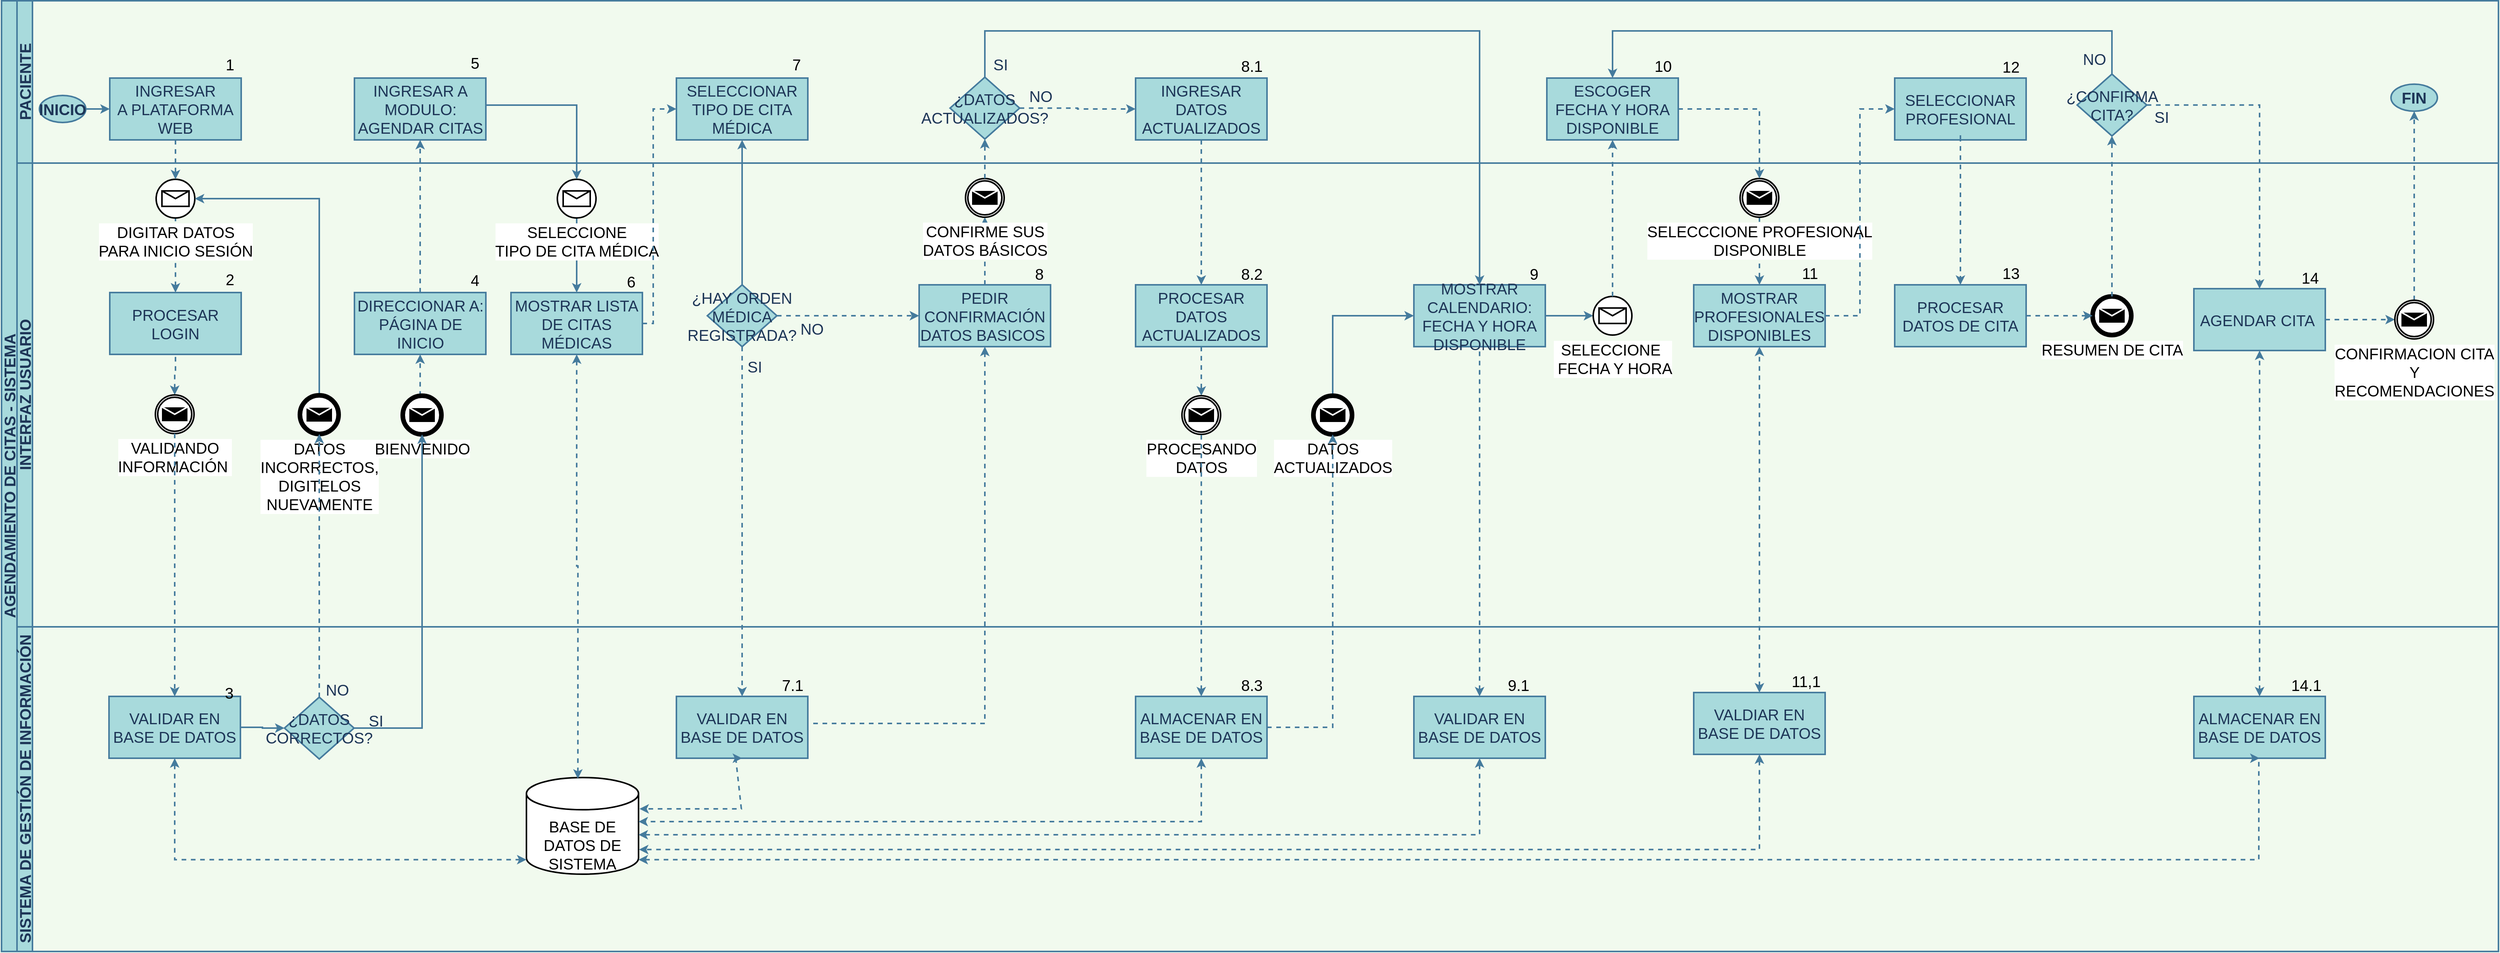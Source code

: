 <mxfile version="15.9.1" type="device"><diagram id="JYSoxw2AWvvSmy6L8tQY" name="Página-1"><mxGraphModel dx="6004" dy="1314" grid="1" gridSize="10" guides="1" tooltips="1" connect="1" arrows="1" fold="1" page="1" pageScale="1" pageWidth="2336" pageHeight="1654" background="#F1FAEE" math="0" shadow="0"><root><mxCell id="0"/><mxCell id="1" parent="0"/><mxCell id="0h0ZGXSgKMVgla4ImIc9-1" value="AGENDAMIENTO DE CITAS - SISTEMA" style="swimlane;html=1;childLayout=stackLayout;resizeParent=1;resizeParentMax=0;horizontal=0;startSize=20;horizontalStack=0;fillColor=#A8DADC;strokeColor=#457B9D;fontColor=#1D3557;rounded=0;fontSize=20;fontStyle=1;movable=1;resizable=1;rotatable=1;deletable=1;editable=1;connectable=1;strokeWidth=2;" parent="1" vertex="1"><mxGeometry x="-4629" y="291" width="3230" height="1230" as="geometry"/></mxCell><mxCell id="0h0ZGXSgKMVgla4ImIc9-2" value="PACIENTE" style="swimlane;html=1;startSize=20;horizontal=0;fillColor=#A8DADC;strokeColor=#457B9D;fontColor=#1D3557;rounded=0;strokeWidth=2;fontSize=20;movable=1;resizable=1;rotatable=1;deletable=1;editable=1;connectable=1;" parent="0h0ZGXSgKMVgla4ImIc9-1" vertex="1"><mxGeometry x="20" width="3210" height="210" as="geometry"/></mxCell><mxCell id="XPNSx085E7sMMqVW-1G0-48" style="edgeStyle=orthogonalEdgeStyle;rounded=0;orthogonalLoop=1;jettySize=auto;html=1;exitX=1;exitY=0.5;exitDx=0;exitDy=0;entryX=0;entryY=0.5;entryDx=0;entryDy=0;fontSize=20;startArrow=none;startFill=0;endArrow=classic;endFill=1;strokeColor=#457B9D;strokeWidth=2;" parent="0h0ZGXSgKMVgla4ImIc9-2" source="0h0ZGXSgKMVgla4ImIc9-41" target="0h0ZGXSgKMVgla4ImIc9-45" edge="1"><mxGeometry relative="1" as="geometry"/></mxCell><mxCell id="0h0ZGXSgKMVgla4ImIc9-41" value="INICIO" style="ellipse;whiteSpace=wrap;html=1;fontSize=20;fontColor=#1D3557;strokeColor=#457B9D;fillColor=#A8DADC;align=center;verticalAlign=middle;fontStyle=1;movable=1;resizable=1;rotatable=1;deletable=1;editable=1;connectable=1;strokeWidth=2;" parent="0h0ZGXSgKMVgla4ImIc9-2" vertex="1"><mxGeometry x="29" y="122.5" width="60" height="35" as="geometry"/></mxCell><mxCell id="0h0ZGXSgKMVgla4ImIc9-45" value="&lt;span style=&quot;font-size: 20px;&quot;&gt;INGRESAR&lt;/span&gt;&lt;br style=&quot;font-size: 20px;&quot;&gt;&lt;span style=&quot;font-size: 20px;&quot;&gt;A PLATAFORMA WEB&lt;/span&gt;" style="rounded=0;whiteSpace=wrap;html=1;fontSize=20;fontColor=#1D3557;strokeColor=#457B9D;fillColor=#A8DADC;align=center;verticalAlign=middle;movable=1;resizable=1;rotatable=1;deletable=1;editable=1;connectable=1;strokeWidth=2;" parent="0h0ZGXSgKMVgla4ImIc9-2" vertex="1"><mxGeometry x="120" y="100" width="170" height="80" as="geometry"/></mxCell><mxCell id="R032ZSbjYgJbyDSFBoP5-8" value="SI" style="text;html=1;align=center;verticalAlign=middle;resizable=1;points=[];autosize=1;strokeColor=none;fillColor=none;fontSize=20;fontColor=#1D3557;movable=1;rotatable=1;deletable=1;editable=1;connectable=1;strokeWidth=2;" parent="0h0ZGXSgKMVgla4ImIc9-2" vertex="1"><mxGeometry x="1257" y="66.87" width="30" height="30" as="geometry"/></mxCell><mxCell id="R032ZSbjYgJbyDSFBoP5-9" value="NO" style="text;html=1;align=center;verticalAlign=middle;resizable=1;points=[];autosize=1;strokeColor=none;fillColor=none;fontSize=20;fontColor=#1D3557;movable=1;rotatable=1;deletable=1;editable=1;connectable=1;strokeWidth=2;" parent="0h0ZGXSgKMVgla4ImIc9-2" vertex="1"><mxGeometry x="1299" y="107.87" width="50" height="30" as="geometry"/></mxCell><mxCell id="R032ZSbjYgJbyDSFBoP5-10" value="INGRESAR DATOS ACTUALIZADOS" style="rounded=0;whiteSpace=wrap;html=1;fontSize=20;fontColor=#1D3557;strokeColor=#457B9D;fillColor=#A8DADC;align=center;verticalAlign=middle;movable=1;resizable=1;rotatable=1;deletable=1;editable=1;connectable=1;strokeWidth=2;" parent="0h0ZGXSgKMVgla4ImIc9-2" vertex="1"><mxGeometry x="1447" y="100" width="170" height="80" as="geometry"/></mxCell><mxCell id="R032ZSbjYgJbyDSFBoP5-31" value="ESCOGER FECHA Y HORA&lt;br style=&quot;font-size: 20px;&quot;&gt;DISPONIBLE" style="rounded=0;whiteSpace=wrap;html=1;fontSize=20;fontColor=#1D3557;strokeColor=#457B9D;fillColor=#A8DADC;align=center;verticalAlign=middle;movable=1;resizable=1;rotatable=1;deletable=1;editable=1;connectable=1;strokeWidth=2;" parent="0h0ZGXSgKMVgla4ImIc9-2" vertex="1"><mxGeometry x="1979.0" y="100" width="170" height="80" as="geometry"/></mxCell><mxCell id="8e7sDM8XRCtcgFvGNmGy-1" value="1" style="text;html=1;align=center;verticalAlign=middle;resizable=0;points=[];autosize=1;strokeColor=none;fillColor=none;fontSize=20;strokeWidth=2;" parent="0h0ZGXSgKMVgla4ImIc9-2" vertex="1"><mxGeometry x="260" y="66.87" width="30" height="30" as="geometry"/></mxCell><mxCell id="8e7sDM8XRCtcgFvGNmGy-6" value="5" style="text;html=1;align=center;verticalAlign=middle;resizable=0;points=[];autosize=1;strokeColor=none;fillColor=none;fontSize=20;strokeWidth=2;" parent="0h0ZGXSgKMVgla4ImIc9-2" vertex="1"><mxGeometry x="576.5" y="64.87" width="30" height="30" as="geometry"/></mxCell><mxCell id="8e7sDM8XRCtcgFvGNmGy-9" value="SELECCIONAR TIPO DE CITA MÉDICA" style="rounded=0;whiteSpace=wrap;html=1;fontSize=20;fontColor=#1D3557;strokeColor=#457B9D;fillColor=#A8DADC;align=center;verticalAlign=middle;movable=1;resizable=1;rotatable=1;deletable=1;editable=1;connectable=1;strokeWidth=2;" parent="0h0ZGXSgKMVgla4ImIc9-2" vertex="1"><mxGeometry x="853" y="100" width="170" height="80" as="geometry"/></mxCell><mxCell id="8e7sDM8XRCtcgFvGNmGy-39" value="SELECCIONAR&lt;br style=&quot;font-size: 20px;&quot;&gt;PROFESIONAL" style="rounded=0;whiteSpace=wrap;html=1;fontSize=20;fontColor=#1D3557;strokeColor=#457B9D;fillColor=#A8DADC;align=center;verticalAlign=middle;movable=1;resizable=1;rotatable=1;deletable=1;editable=1;connectable=1;strokeWidth=2;" parent="0h0ZGXSgKMVgla4ImIc9-2" vertex="1"><mxGeometry x="2429" y="100" width="170" height="80" as="geometry"/></mxCell><mxCell id="R032ZSbjYgJbyDSFBoP5-58" value="NO" style="text;html=1;align=center;verticalAlign=middle;resizable=1;points=[];autosize=1;strokeColor=none;fillColor=none;fontSize=20;fontColor=#1D3557;movable=1;rotatable=1;deletable=1;editable=1;connectable=1;strokeWidth=2;" parent="0h0ZGXSgKMVgla4ImIc9-2" vertex="1"><mxGeometry x="2662" y="60" width="50" height="30" as="geometry"/></mxCell><mxCell id="R032ZSbjYgJbyDSFBoP5-60" value="SI" style="text;html=1;align=center;verticalAlign=middle;resizable=1;points=[];autosize=1;strokeColor=none;fillColor=none;fontSize=20;fontColor=#1D3557;movable=1;rotatable=1;deletable=1;editable=1;connectable=1;strokeWidth=2;" parent="0h0ZGXSgKMVgla4ImIc9-2" vertex="1"><mxGeometry x="2759" y="135" width="30" height="30" as="geometry"/></mxCell><mxCell id="8e7sDM8XRCtcgFvGNmGy-51" value="7" style="text;html=1;align=center;verticalAlign=middle;resizable=0;points=[];autosize=1;strokeColor=none;fillColor=none;fontSize=20;strokeWidth=2;" parent="0h0ZGXSgKMVgla4ImIc9-2" vertex="1"><mxGeometry x="993" y="66.87" width="30" height="30" as="geometry"/></mxCell><mxCell id="8e7sDM8XRCtcgFvGNmGy-57" value="8.1" style="text;html=1;align=center;verticalAlign=middle;resizable=0;points=[];autosize=1;strokeColor=none;fillColor=none;fontSize=20;strokeWidth=2;" parent="0h0ZGXSgKMVgla4ImIc9-2" vertex="1"><mxGeometry x="1577" y="68.87" width="40" height="30" as="geometry"/></mxCell><mxCell id="8e7sDM8XRCtcgFvGNmGy-71" value="&lt;font style=&quot;vertical-align: inherit; font-size: 20px;&quot;&gt;&lt;font style=&quot;vertical-align: inherit; font-size: 20px;&quot;&gt;10&lt;/font&gt;&lt;/font&gt;" style="text;html=1;align=center;verticalAlign=middle;resizable=0;points=[];autosize=1;strokeColor=none;fillColor=none;fontSize=20;strokeWidth=2;" parent="0h0ZGXSgKMVgla4ImIc9-2" vertex="1"><mxGeometry x="2109" y="68.87" width="40" height="30" as="geometry"/></mxCell><mxCell id="8e7sDM8XRCtcgFvGNmGy-74" value="&lt;font style=&quot;vertical-align: inherit; font-size: 20px;&quot;&gt;&lt;font style=&quot;vertical-align: inherit; font-size: 20px;&quot;&gt;&lt;font style=&quot;vertical-align: inherit; font-size: 20px;&quot;&gt;&lt;font style=&quot;vertical-align: inherit; font-size: 20px;&quot;&gt;12&lt;/font&gt;&lt;/font&gt;&lt;/font&gt;&lt;/font&gt;" style="text;html=1;align=center;verticalAlign=middle;resizable=0;points=[];autosize=1;strokeColor=none;fillColor=none;fontSize=20;strokeWidth=2;" parent="0h0ZGXSgKMVgla4ImIc9-2" vertex="1"><mxGeometry x="2559" y="70" width="40" height="30" as="geometry"/></mxCell><mxCell id="RUjI1SkO69DBRkPjzX9Z-88" value="INGRESAR A MODULO:&lt;br style=&quot;font-size: 20px;&quot;&gt;AGENDAR CITAS" style="rounded=0;whiteSpace=wrap;html=1;fontSize=20;fontColor=#1D3557;strokeColor=#457B9D;fillColor=#A8DADC;align=center;verticalAlign=middle;movable=1;resizable=1;rotatable=1;deletable=1;editable=1;connectable=1;strokeWidth=2;" parent="0h0ZGXSgKMVgla4ImIc9-2" vertex="1"><mxGeometry x="436.5" y="100" width="170" height="80" as="geometry"/></mxCell><mxCell id="R032ZSbjYgJbyDSFBoP5-4" value="¿DATOS &lt;br style=&quot;font-size: 20px;&quot;&gt;ACTUALIZADOS?" style="rhombus;whiteSpace=wrap;html=1;fontSize=20;fontColor=#1D3557;strokeColor=#457B9D;fillColor=#A8DADC;align=center;verticalAlign=middle;movable=1;resizable=1;rotatable=1;deletable=1;editable=1;connectable=1;strokeWidth=2;" parent="0h0ZGXSgKMVgla4ImIc9-2" vertex="1"><mxGeometry x="1207" y="98.87" width="90" height="80" as="geometry"/></mxCell><mxCell id="R032ZSbjYgJbyDSFBoP5-13" style="edgeStyle=orthogonalEdgeStyle;rounded=0;orthogonalLoop=1;jettySize=auto;html=1;dashed=1;startArrow=none;startFill=0;strokeColor=#457B9D;strokeWidth=2;entryX=0;entryY=0.5;entryDx=0;entryDy=0;fontSize=20;" parent="0h0ZGXSgKMVgla4ImIc9-2" source="R032ZSbjYgJbyDSFBoP5-4" target="R032ZSbjYgJbyDSFBoP5-10" edge="1"><mxGeometry relative="1" as="geometry"><mxPoint x="1368" y="149" as="targetPoint"/></mxGeometry></mxCell><mxCell id="R032ZSbjYgJbyDSFBoP5-61" value="FIN" style="ellipse;whiteSpace=wrap;html=1;fontSize=20;fontColor=#1D3557;strokeColor=#457B9D;fillColor=#A8DADC;align=center;verticalAlign=middle;fontStyle=1;movable=1;resizable=1;rotatable=1;deletable=1;editable=1;connectable=1;strokeWidth=2;" parent="0h0ZGXSgKMVgla4ImIc9-2" vertex="1"><mxGeometry x="3071" y="107.87" width="60" height="35" as="geometry"/></mxCell><mxCell id="8e7sDM8XRCtcgFvGNmGy-41" style="edgeStyle=orthogonalEdgeStyle;rounded=0;orthogonalLoop=1;jettySize=auto;html=1;entryX=0.5;entryY=0;entryDx=0;entryDy=0;dashed=1;startArrow=none;startFill=0;strokeColor=#457B9D;strokeWidth=2;exitX=0.5;exitY=1;exitDx=0;exitDy=0;fontSize=20;" parent="0h0ZGXSgKMVgla4ImIc9-1" source="8e7sDM8XRCtcgFvGNmGy-39" target="8e7sDM8XRCtcgFvGNmGy-40" edge="1"><mxGeometry relative="1" as="geometry"><mxPoint x="2570.034" y="171.5" as="sourcePoint"/><mxPoint x="2569.0" y="322" as="targetPoint"/><Array as="points"><mxPoint x="2534" y="172"/><mxPoint x="2534" y="172"/></Array></mxGeometry></mxCell><mxCell id="0h0ZGXSgKMVgla4ImIc9-3" value="INTERFAZ USUARIO" style="swimlane;html=1;startSize=20;horizontal=0;fillColor=#A8DADC;strokeColor=#457B9D;fontColor=#1D3557;rounded=0;fontSize=20;movable=1;resizable=1;rotatable=1;deletable=1;editable=1;connectable=1;strokeWidth=2;fontStyle=1" parent="0h0ZGXSgKMVgla4ImIc9-1" vertex="1"><mxGeometry x="20" y="210" width="3210" height="600" as="geometry"/></mxCell><mxCell id="RUjI1SkO69DBRkPjzX9Z-68" style="edgeStyle=orthogonalEdgeStyle;rounded=0;orthogonalLoop=1;jettySize=auto;html=1;dashed=1;startArrow=classic;startFill=1;endArrow=none;endFill=0;strokeColor=#457B9D;strokeWidth=2;exitX=0.5;exitY=0;exitDx=0;exitDy=0;entryX=0.5;entryY=1;entryDx=0;entryDy=0;entryPerimeter=0;fontSize=20;" parent="0h0ZGXSgKMVgla4ImIc9-3" source="RUjI1SkO69DBRkPjzX9Z-50" target="RUjI1SkO69DBRkPjzX9Z-32" edge="1"><mxGeometry relative="1" as="geometry"><mxPoint x="190" y="137.5" as="sourcePoint"/><mxPoint x="190" y="97.5" as="targetPoint"/></mxGeometry></mxCell><mxCell id="RUjI1SkO69DBRkPjzX9Z-50" value="PROCESAR LOGIN" style="rounded=0;whiteSpace=wrap;html=1;fontSize=20;fontColor=#1D3557;strokeColor=#457B9D;fillColor=#A8DADC;align=center;verticalAlign=middle;movable=1;resizable=1;rotatable=1;deletable=1;editable=1;connectable=1;strokeWidth=2;" parent="0h0ZGXSgKMVgla4ImIc9-3" vertex="1"><mxGeometry x="120" y="167.5" width="170" height="80" as="geometry"/></mxCell><mxCell id="RUjI1SkO69DBRkPjzX9Z-69" style="edgeStyle=orthogonalEdgeStyle;rounded=0;orthogonalLoop=1;jettySize=auto;html=1;entryX=0.5;entryY=1;entryDx=0;entryDy=0;dashed=1;startArrow=classic;startFill=1;endArrow=none;endFill=0;strokeColor=#457B9D;strokeWidth=2;fontSize=20;" parent="0h0ZGXSgKMVgla4ImIc9-3" source="RUjI1SkO69DBRkPjzX9Z-45" target="RUjI1SkO69DBRkPjzX9Z-50" edge="1"><mxGeometry relative="1" as="geometry"/></mxCell><mxCell id="RUjI1SkO69DBRkPjzX9Z-45" value="VALIDANDO &lt;br style=&quot;font-size: 20px;&quot;&gt;INFORMACIÓN&amp;nbsp;" style="points=[[0.145,0.145,0],[0.5,0,0],[0.855,0.145,0],[1,0.5,0],[0.855,0.855,0],[0.5,1,0],[0.145,0.855,0],[0,0.5,0]];shape=mxgraph.bpmn.event;html=1;verticalLabelPosition=bottom;labelBackgroundColor=#ffffff;verticalAlign=top;align=center;perimeter=ellipsePerimeter;outlineConnect=0;aspect=fixed;outline=throwing;symbol=message;fontSize=20;strokeWidth=2;" parent="0h0ZGXSgKMVgla4ImIc9-3" vertex="1"><mxGeometry x="179" y="300" width="50" height="50" as="geometry"/></mxCell><mxCell id="RUjI1SkO69DBRkPjzX9Z-32" value="DIGITAR DATOS &lt;br style=&quot;font-size: 20px;&quot;&gt;PARA INICIO SESIÓN" style="points=[[0.145,0.145,0],[0.5,0,0],[0.855,0.145,0],[1,0.5,0],[0.855,0.855,0],[0.5,1,0],[0.145,0.855,0],[0,0.5,0]];shape=mxgraph.bpmn.event;html=1;verticalLabelPosition=bottom;labelBackgroundColor=#ffffff;verticalAlign=top;align=center;perimeter=ellipsePerimeter;outlineConnect=0;aspect=fixed;outline=standard;symbol=message;fontSize=20;strokeWidth=2;" parent="0h0ZGXSgKMVgla4ImIc9-3" vertex="1"><mxGeometry x="180" y="21" width="50" height="50" as="geometry"/></mxCell><mxCell id="lucku9_OD4HcZEZnud8_-1" style="edgeStyle=orthogonalEdgeStyle;rounded=0;orthogonalLoop=1;jettySize=auto;html=1;exitX=0.5;exitY=0;exitDx=0;exitDy=0;exitPerimeter=0;entryX=1;entryY=0.5;entryDx=0;entryDy=0;entryPerimeter=0;strokeColor=#457B9D;fontSize=20;strokeWidth=2;" parent="0h0ZGXSgKMVgla4ImIc9-3" source="RUjI1SkO69DBRkPjzX9Z-57" target="RUjI1SkO69DBRkPjzX9Z-32" edge="1"><mxGeometry relative="1" as="geometry"/></mxCell><mxCell id="RUjI1SkO69DBRkPjzX9Z-57" value="&lt;font style=&quot;vertical-align: inherit; font-size: 20px;&quot;&gt;&lt;font style=&quot;vertical-align: inherit; font-size: 20px;&quot;&gt;DATOS &lt;br style=&quot;font-size: 20px;&quot;&gt;INCORRECTOS,&lt;br style=&quot;font-size: 20px;&quot;&gt;&lt;/font&gt;&lt;/font&gt;&lt;font style=&quot;vertical-align: inherit; font-size: 20px;&quot;&gt;&lt;font style=&quot;vertical-align: inherit; font-size: 20px;&quot;&gt;DIGITELOS &lt;br style=&quot;font-size: 20px;&quot;&gt;NUEVAMENTE&lt;/font&gt;&lt;/font&gt;" style="points=[[0.145,0.145,0],[0.5,0,0],[0.855,0.145,0],[1,0.5,0],[0.855,0.855,0],[0.5,1,0],[0.145,0.855,0],[0,0.5,0]];shape=mxgraph.bpmn.event;html=1;verticalLabelPosition=bottom;labelBackgroundColor=#ffffff;verticalAlign=top;align=center;perimeter=ellipsePerimeter;outlineConnect=0;aspect=fixed;outline=end;symbol=message;fontSize=20;strokeWidth=2;" parent="0h0ZGXSgKMVgla4ImIc9-3" vertex="1"><mxGeometry x="366" y="300.5" width="50" height="50" as="geometry"/></mxCell><mxCell id="RUjI1SkO69DBRkPjzX9Z-87" style="edgeStyle=elbowEdgeStyle;rounded=0;jumpStyle=arc;jumpSize=15;orthogonalLoop=1;jettySize=auto;html=1;entryX=0.5;entryY=1;entryDx=0;entryDy=0;dashed=1;startArrow=none;startFill=0;endArrow=classic;endFill=1;strokeColor=#457B9D;strokeWidth=2;fontSize=20;" parent="0h0ZGXSgKMVgla4ImIc9-3" source="RUjI1SkO69DBRkPjzX9Z-83" target="RUjI1SkO69DBRkPjzX9Z-86" edge="1"><mxGeometry relative="1" as="geometry"/></mxCell><mxCell id="RUjI1SkO69DBRkPjzX9Z-83" value="BIENVENIDO" style="points=[[0.145,0.145,0],[0.5,0,0],[0.855,0.145,0],[1,0.5,0],[0.855,0.855,0],[0.5,1,0],[0.145,0.855,0],[0,0.5,0]];shape=mxgraph.bpmn.event;html=1;verticalLabelPosition=bottom;labelBackgroundColor=#ffffff;verticalAlign=top;align=center;perimeter=ellipsePerimeter;outlineConnect=0;aspect=fixed;outline=end;symbol=message;fontSize=20;strokeWidth=2;" parent="0h0ZGXSgKMVgla4ImIc9-3" vertex="1"><mxGeometry x="499" y="301" width="50" height="50" as="geometry"/></mxCell><mxCell id="RUjI1SkO69DBRkPjzX9Z-86" value="DIRECCIONAR A: PÁGINA DE INICIO" style="rounded=0;whiteSpace=wrap;html=1;fontSize=20;fontColor=#1D3557;strokeColor=#457B9D;fillColor=#A8DADC;align=center;verticalAlign=middle;movable=1;resizable=1;rotatable=1;deletable=1;editable=1;connectable=1;strokeWidth=2;" parent="0h0ZGXSgKMVgla4ImIc9-3" vertex="1"><mxGeometry x="436.5" y="167.5" width="170" height="80" as="geometry"/></mxCell><mxCell id="XPNSx085E7sMMqVW-1G0-38" style="edgeStyle=orthogonalEdgeStyle;rounded=0;orthogonalLoop=1;jettySize=auto;html=1;exitX=0.5;exitY=0;exitDx=0;exitDy=0;entryX=0.5;entryY=1;entryDx=0;entryDy=0;entryPerimeter=0;dashed=1;fontSize=20;strokeColor=#457B9D;strokeWidth=2;" parent="0h0ZGXSgKMVgla4ImIc9-3" source="jVRUKYlQ6Rg2UiQobsDq-88" target="8e7sDM8XRCtcgFvGNmGy-54" edge="1"><mxGeometry relative="1" as="geometry"/></mxCell><mxCell id="jVRUKYlQ6Rg2UiQobsDq-88" value="PEDIR CONFIRMACIÓN DATOS BASICOS&amp;nbsp;" style="rounded=0;whiteSpace=wrap;html=1;fontSize=20;fontColor=#1D3557;strokeColor=#457B9D;fillColor=#A8DADC;align=center;verticalAlign=middle;movable=1;resizable=1;rotatable=1;deletable=1;editable=1;connectable=1;strokeWidth=2;" parent="0h0ZGXSgKMVgla4ImIc9-3" vertex="1"><mxGeometry x="1167" y="157.5" width="170" height="80" as="geometry"/></mxCell><mxCell id="RUjI1SkO69DBRkPjzX9Z-101" value="¿HAY&amp;nbsp;ORDEN MÉDICA REGISTRADA?" style="rhombus;whiteSpace=wrap;html=1;fontSize=20;fontColor=#1D3557;strokeColor=#457B9D;fillColor=#A8DADC;align=center;verticalAlign=middle;movable=1;resizable=1;rotatable=1;deletable=1;editable=1;connectable=1;strokeWidth=2;" parent="0h0ZGXSgKMVgla4ImIc9-3" vertex="1"><mxGeometry x="893" y="157.5" width="90" height="80" as="geometry"/></mxCell><mxCell id="RUjI1SkO69DBRkPjzX9Z-106" value="SI" style="text;html=1;align=center;verticalAlign=middle;resizable=1;points=[];autosize=1;strokeColor=none;fillColor=none;fontSize=20;fontColor=#1D3557;movable=1;rotatable=1;deletable=1;editable=1;connectable=1;strokeWidth=2;" parent="0h0ZGXSgKMVgla4ImIc9-3" vertex="1"><mxGeometry x="939" y="247.5" width="30" height="30" as="geometry"/></mxCell><mxCell id="R032ZSbjYgJbyDSFBoP5-35" style="edgeStyle=orthogonalEdgeStyle;rounded=0;orthogonalLoop=1;jettySize=auto;html=1;startArrow=none;startFill=0;strokeColor=#457B9D;exitX=0.5;exitY=0;exitDx=0;exitDy=0;exitPerimeter=0;entryX=0;entryY=0.5;entryDx=0;entryDy=0;fontSize=20;strokeWidth=2;" parent="0h0ZGXSgKMVgla4ImIc9-3" source="8e7sDM8XRCtcgFvGNmGy-23" target="8e7sDM8XRCtcgFvGNmGy-26" edge="1"><mxGeometry relative="1" as="geometry"><mxPoint x="1623" y="416.5" as="sourcePoint"/><mxPoint x="1598" y="82.5" as="targetPoint"/><Array as="points"><mxPoint x="1702" y="198"/></Array></mxGeometry></mxCell><mxCell id="R032ZSbjYgJbyDSFBoP5-62" value="NO" style="text;html=1;align=center;verticalAlign=middle;resizable=1;points=[];autosize=1;strokeColor=none;fillColor=none;fontSize=20;fontColor=#1D3557;movable=1;rotatable=1;deletable=1;editable=1;connectable=1;strokeWidth=2;" parent="0h0ZGXSgKMVgla4ImIc9-3" vertex="1"><mxGeometry x="1003" y="199" width="50" height="30" as="geometry"/></mxCell><mxCell id="RUjI1SkO69DBRkPjzX9Z-109" style="edgeStyle=elbowEdgeStyle;rounded=0;jumpStyle=arc;jumpSize=15;orthogonalLoop=1;jettySize=auto;html=1;dashed=1;startArrow=none;startFill=0;endArrow=classic;endFill=1;entryX=0;entryY=0.5;entryDx=0;entryDy=0;strokeColor=#457B9D;exitX=1;exitY=0.5;exitDx=0;exitDy=0;strokeWidth=2;fontSize=20;" parent="0h0ZGXSgKMVgla4ImIc9-3" source="RUjI1SkO69DBRkPjzX9Z-101" target="jVRUKYlQ6Rg2UiQobsDq-88" edge="1"><mxGeometry relative="1" as="geometry"><mxPoint x="1285" y="177.5" as="targetPoint"/><Array as="points"><mxPoint x="1117" y="209"/><mxPoint x="1145" y="147"/><mxPoint x="1275" y="217.5"/></Array><mxPoint x="1062" y="197.5" as="sourcePoint"/></mxGeometry></mxCell><mxCell id="8e7sDM8XRCtcgFvGNmGy-2" value="2" style="text;html=1;align=center;verticalAlign=middle;resizable=0;points=[];autosize=1;strokeColor=none;fillColor=none;fontSize=20;strokeWidth=2;" parent="0h0ZGXSgKMVgla4ImIc9-3" vertex="1"><mxGeometry x="260" y="134.5" width="30" height="30" as="geometry"/></mxCell><mxCell id="8e7sDM8XRCtcgFvGNmGy-5" value="4" style="text;html=1;align=center;verticalAlign=middle;resizable=0;points=[];autosize=1;strokeColor=none;fillColor=none;fontSize=20;strokeWidth=2;" parent="0h0ZGXSgKMVgla4ImIc9-3" vertex="1"><mxGeometry x="576.5" y="135.5" width="30" height="30" as="geometry"/></mxCell><mxCell id="8e7sDM8XRCtcgFvGNmGy-12" style="edgeStyle=orthogonalEdgeStyle;rounded=0;orthogonalLoop=1;jettySize=auto;html=1;entryX=0.5;entryY=0;entryDx=0;entryDy=0;startArrow=none;startFill=0;strokeColor=#457B9D;fontSize=20;strokeWidth=2;" parent="0h0ZGXSgKMVgla4ImIc9-3" source="8e7sDM8XRCtcgFvGNmGy-11" target="8e7sDM8XRCtcgFvGNmGy-10" edge="1"><mxGeometry relative="1" as="geometry"/></mxCell><mxCell id="8e7sDM8XRCtcgFvGNmGy-11" value="SELECCIONE &lt;br style=&quot;font-size: 20px;&quot;&gt;TIPO DE CITA MÉDICA" style="points=[[0.145,0.145,0],[0.5,0,0],[0.855,0.145,0],[1,0.5,0],[0.855,0.855,0],[0.5,1,0],[0.145,0.855,0],[0,0.5,0]];shape=mxgraph.bpmn.event;html=1;verticalLabelPosition=bottom;labelBackgroundColor=#ffffff;verticalAlign=top;align=center;perimeter=ellipsePerimeter;outlineConnect=0;aspect=fixed;outline=standard;symbol=message;fontSize=20;strokeWidth=2;" parent="0h0ZGXSgKMVgla4ImIc9-3" vertex="1"><mxGeometry x="699" y="21" width="50" height="50" as="geometry"/></mxCell><mxCell id="8e7sDM8XRCtcgFvGNmGy-10" value="MOSTRAR LISTA DE CITAS MÉDICAS" style="rounded=0;whiteSpace=wrap;html=1;fontSize=20;fontColor=#1D3557;strokeColor=#457B9D;fillColor=#A8DADC;align=center;verticalAlign=middle;movable=1;resizable=1;rotatable=1;deletable=1;editable=1;connectable=1;strokeWidth=2;" parent="0h0ZGXSgKMVgla4ImIc9-3" vertex="1"><mxGeometry x="639" y="167.5" width="170" height="80" as="geometry"/></mxCell><mxCell id="8e7sDM8XRCtcgFvGNmGy-19" style="edgeStyle=orthogonalEdgeStyle;rounded=0;orthogonalLoop=1;jettySize=auto;html=1;entryX=0.5;entryY=0;entryDx=0;entryDy=0;entryPerimeter=0;dashed=1;startArrow=none;startFill=0;strokeColor=#457B9D;strokeWidth=2;fontSize=20;" parent="0h0ZGXSgKMVgla4ImIc9-3" source="8e7sDM8XRCtcgFvGNmGy-17" target="8e7sDM8XRCtcgFvGNmGy-24" edge="1"><mxGeometry relative="1" as="geometry"><mxPoint x="1438.0" y="245.0" as="targetPoint"/></mxGeometry></mxCell><mxCell id="8e7sDM8XRCtcgFvGNmGy-17" value="PROCESAR DATOS ACTUALIZADOS" style="rounded=0;whiteSpace=wrap;html=1;fontSize=20;fontColor=#1D3557;strokeColor=#457B9D;fillColor=#A8DADC;align=center;verticalAlign=middle;movable=1;resizable=1;rotatable=1;deletable=1;editable=1;connectable=1;strokeWidth=2;" parent="0h0ZGXSgKMVgla4ImIc9-3" vertex="1"><mxGeometry x="1447" y="157.5" width="170" height="80" as="geometry"/></mxCell><mxCell id="8e7sDM8XRCtcgFvGNmGy-23" value="DATOS &lt;br style=&quot;font-size: 20px;&quot;&gt;ACTUALIZADOS" style="points=[[0.145,0.145,0],[0.5,0,0],[0.855,0.145,0],[1,0.5,0],[0.855,0.855,0],[0.5,1,0],[0.145,0.855,0],[0,0.5,0]];shape=mxgraph.bpmn.event;html=1;verticalLabelPosition=bottom;labelBackgroundColor=#ffffff;verticalAlign=top;align=center;perimeter=ellipsePerimeter;outlineConnect=0;aspect=fixed;outline=end;symbol=message;fontSize=20;strokeWidth=2;" parent="0h0ZGXSgKMVgla4ImIc9-3" vertex="1"><mxGeometry x="1677" y="301" width="50" height="50" as="geometry"/></mxCell><mxCell id="8e7sDM8XRCtcgFvGNmGy-24" value="&lt;font style=&quot;vertical-align: inherit; font-size: 20px;&quot;&gt;&lt;font style=&quot;vertical-align: inherit; font-size: 20px;&quot;&gt;PROCESANDO &lt;br style=&quot;font-size: 20px;&quot;&gt;DATOS&lt;/font&gt;&lt;/font&gt;" style="points=[[0.145,0.145,0],[0.5,0,0],[0.855,0.145,0],[1,0.5,0],[0.855,0.855,0],[0.5,1,0],[0.145,0.855,0],[0,0.5,0]];shape=mxgraph.bpmn.event;html=1;verticalLabelPosition=bottom;labelBackgroundColor=#ffffff;verticalAlign=top;align=center;perimeter=ellipsePerimeter;outlineConnect=0;aspect=fixed;outline=throwing;symbol=message;fontSize=20;strokeWidth=2;" parent="0h0ZGXSgKMVgla4ImIc9-3" vertex="1"><mxGeometry x="1507" y="301" width="50" height="50" as="geometry"/></mxCell><mxCell id="8e7sDM8XRCtcgFvGNmGy-29" style="edgeStyle=orthogonalEdgeStyle;rounded=0;orthogonalLoop=1;jettySize=auto;html=1;entryX=0;entryY=0.5;entryDx=0;entryDy=0;entryPerimeter=0;startArrow=none;startFill=0;strokeColor=#457B9D;fontSize=20;strokeWidth=2;" parent="0h0ZGXSgKMVgla4ImIc9-3" source="8e7sDM8XRCtcgFvGNmGy-26" target="8e7sDM8XRCtcgFvGNmGy-27" edge="1"><mxGeometry relative="1" as="geometry"/></mxCell><mxCell id="8e7sDM8XRCtcgFvGNmGy-26" value="MOSTRAR CALENDARIO: FECHA Y HORA DISPONIBLE" style="rounded=0;whiteSpace=wrap;html=1;fontSize=20;fontColor=#1D3557;strokeColor=#457B9D;fillColor=#A8DADC;align=center;verticalAlign=middle;movable=1;resizable=1;rotatable=1;deletable=1;editable=1;connectable=1;strokeWidth=2;" parent="0h0ZGXSgKMVgla4ImIc9-3" vertex="1"><mxGeometry x="1807" y="157.5" width="170" height="80" as="geometry"/></mxCell><mxCell id="8e7sDM8XRCtcgFvGNmGy-27" value="SELECCIONE&amp;nbsp;&lt;br style=&quot;font-size: 20px;&quot;&gt;&amp;nbsp;FECHA Y HORA" style="points=[[0.145,0.145,0],[0.5,0,0],[0.855,0.145,0],[1,0.5,0],[0.855,0.855,0],[0.5,1,0],[0.145,0.855,0],[0,0.5,0]];shape=mxgraph.bpmn.event;html=1;verticalLabelPosition=bottom;labelBackgroundColor=#ffffff;verticalAlign=top;align=center;perimeter=ellipsePerimeter;outlineConnect=0;aspect=fixed;outline=standard;symbol=message;fontSize=20;strokeWidth=2;" parent="0h0ZGXSgKMVgla4ImIc9-3" vertex="1"><mxGeometry x="2039" y="172.5" width="50" height="50" as="geometry"/></mxCell><mxCell id="8e7sDM8XRCtcgFvGNmGy-30" value="MOSTRAR PROFESIONALES DISPONIBLES" style="rounded=0;whiteSpace=wrap;html=1;fontSize=20;fontColor=#1D3557;strokeColor=#457B9D;fillColor=#A8DADC;align=center;verticalAlign=middle;movable=1;resizable=1;rotatable=1;deletable=1;editable=1;connectable=1;strokeWidth=2;" parent="0h0ZGXSgKMVgla4ImIc9-3" vertex="1"><mxGeometry x="2169" y="157.5" width="170" height="80" as="geometry"/></mxCell><mxCell id="8e7sDM8XRCtcgFvGNmGy-33" style="edgeStyle=orthogonalEdgeStyle;rounded=0;orthogonalLoop=1;jettySize=auto;html=1;entryX=0.5;entryY=0;entryDx=0;entryDy=0;dashed=1;startArrow=none;startFill=0;strokeColor=#457B9D;strokeWidth=2;fontSize=20;" parent="0h0ZGXSgKMVgla4ImIc9-3" source="8e7sDM8XRCtcgFvGNmGy-31" target="8e7sDM8XRCtcgFvGNmGy-30" edge="1"><mxGeometry relative="1" as="geometry"/></mxCell><mxCell id="8e7sDM8XRCtcgFvGNmGy-31" value="SELECCCIONE PROFESIONAL&lt;br style=&quot;font-size: 20px;&quot;&gt;DISPONIBLE" style="points=[[0.145,0.145,0],[0.5,0,0],[0.855,0.145,0],[1,0.5,0],[0.855,0.855,0],[0.5,1,0],[0.145,0.855,0],[0,0.5,0]];shape=mxgraph.bpmn.event;html=1;verticalLabelPosition=bottom;labelBackgroundColor=#ffffff;verticalAlign=top;align=center;perimeter=ellipsePerimeter;outlineConnect=0;aspect=fixed;outline=throwing;symbol=message;fontSize=20;strokeWidth=2;" parent="0h0ZGXSgKMVgla4ImIc9-3" vertex="1"><mxGeometry x="2229" y="20" width="50" height="50" as="geometry"/></mxCell><mxCell id="8e7sDM8XRCtcgFvGNmGy-40" value="&lt;font style=&quot;vertical-align: inherit; font-size: 20px;&quot;&gt;&lt;font style=&quot;vertical-align: inherit; font-size: 20px;&quot;&gt;PROCESAR DATOS DE CITA&lt;/font&gt;&lt;/font&gt;" style="rounded=0;whiteSpace=wrap;html=1;fontSize=20;fontColor=#1D3557;strokeColor=#457B9D;fillColor=#A8DADC;align=center;verticalAlign=middle;movable=1;resizable=1;rotatable=1;deletable=1;editable=1;connectable=1;strokeWidth=2;" parent="0h0ZGXSgKMVgla4ImIc9-3" vertex="1"><mxGeometry x="2429" y="157.5" width="170" height="80" as="geometry"/></mxCell><mxCell id="8e7sDM8XRCtcgFvGNmGy-50" value="6" style="text;html=1;align=center;verticalAlign=middle;resizable=0;points=[];autosize=1;strokeColor=none;fillColor=none;fontSize=20;strokeWidth=2;" parent="0h0ZGXSgKMVgla4ImIc9-3" vertex="1"><mxGeometry x="779" y="137.5" width="30" height="30" as="geometry"/></mxCell><mxCell id="8e7sDM8XRCtcgFvGNmGy-53" value="8" style="text;html=1;align=center;verticalAlign=middle;resizable=0;points=[];autosize=1;strokeColor=none;fillColor=none;fontSize=20;strokeWidth=2;" parent="0h0ZGXSgKMVgla4ImIc9-3" vertex="1"><mxGeometry x="1307" y="127.5" width="30" height="30" as="geometry"/></mxCell><mxCell id="8e7sDM8XRCtcgFvGNmGy-54" value="CONFIRME SUS &lt;br style=&quot;font-size: 20px;&quot;&gt;DATOS BÁSICOS" style="points=[[0.145,0.145,0],[0.5,0,0],[0.855,0.145,0],[1,0.5,0],[0.855,0.855,0],[0.5,1,0],[0.145,0.855,0],[0,0.5,0]];shape=mxgraph.bpmn.event;html=1;verticalLabelPosition=bottom;labelBackgroundColor=#ffffff;verticalAlign=top;align=center;perimeter=ellipsePerimeter;outlineConnect=0;aspect=fixed;outline=throwing;symbol=message;fontSize=20;strokeWidth=2;" parent="0h0ZGXSgKMVgla4ImIc9-3" vertex="1"><mxGeometry x="1227" y="20" width="50" height="50" as="geometry"/></mxCell><mxCell id="8e7sDM8XRCtcgFvGNmGy-56" value="&lt;font style=&quot;vertical-align: inherit; font-size: 20px;&quot;&gt;&lt;font style=&quot;vertical-align: inherit; font-size: 20px;&quot;&gt;9&lt;/font&gt;&lt;/font&gt;" style="text;html=1;align=center;verticalAlign=middle;resizable=0;points=[];autosize=1;strokeColor=none;fillColor=none;fontSize=20;strokeWidth=2;" parent="0h0ZGXSgKMVgla4ImIc9-3" vertex="1"><mxGeometry x="1947" y="127.5" width="30" height="30" as="geometry"/></mxCell><mxCell id="8e7sDM8XRCtcgFvGNmGy-58" value="8.2&lt;br style=&quot;font-size: 20px;&quot;&gt;" style="text;html=1;align=center;verticalAlign=middle;resizable=0;points=[];autosize=1;strokeColor=none;fillColor=none;fontSize=20;strokeWidth=2;" parent="0h0ZGXSgKMVgla4ImIc9-3" vertex="1"><mxGeometry x="1577" y="127.5" width="40" height="30" as="geometry"/></mxCell><mxCell id="8e7sDM8XRCtcgFvGNmGy-72" value="&lt;font style=&quot;vertical-align: inherit; font-size: 20px;&quot;&gt;&lt;font style=&quot;vertical-align: inherit; font-size: 20px;&quot;&gt;&lt;font style=&quot;vertical-align: inherit; font-size: 20px;&quot;&gt;&lt;font style=&quot;vertical-align: inherit; font-size: 20px;&quot;&gt;11&lt;/font&gt;&lt;/font&gt;&lt;/font&gt;&lt;/font&gt;" style="text;html=1;align=center;verticalAlign=middle;resizable=0;points=[];autosize=1;strokeColor=none;fillColor=none;fontSize=20;strokeWidth=2;" parent="0h0ZGXSgKMVgla4ImIc9-3" vertex="1"><mxGeometry x="2299" y="127" width="40" height="30" as="geometry"/></mxCell><mxCell id="8e7sDM8XRCtcgFvGNmGy-75" value="&lt;font style=&quot;vertical-align: inherit; font-size: 20px;&quot;&gt;&lt;font style=&quot;vertical-align: inherit; font-size: 20px;&quot;&gt;13&lt;/font&gt;&lt;/font&gt;" style="text;html=1;align=center;verticalAlign=middle;resizable=0;points=[];autosize=1;strokeColor=none;fillColor=none;fontSize=20;strokeWidth=2;" parent="0h0ZGXSgKMVgla4ImIc9-3" vertex="1"><mxGeometry x="2559" y="127" width="40" height="30" as="geometry"/></mxCell><mxCell id="R032ZSbjYgJbyDSFBoP5-63" style="edgeStyle=orthogonalEdgeStyle;rounded=0;orthogonalLoop=1;jettySize=auto;html=1;fontSize=20;startArrow=none;startFill=0;endArrow=classic;endFill=1;strokeColor=#457B9D;entryX=0.5;entryY=1;entryDx=0;entryDy=0;dashed=1;exitX=1;exitY=0.5;exitDx=0;exitDy=0;strokeWidth=2;" parent="0h0ZGXSgKMVgla4ImIc9-1" source="RUjI1SkO69DBRkPjzX9Z-107" target="jVRUKYlQ6Rg2UiQobsDq-88" edge="1"><mxGeometry relative="1" as="geometry"><mxPoint x="1285" y="375" as="targetPoint"/><Array as="points"><mxPoint x="1272" y="935"/></Array><mxPoint x="1122" y="935" as="sourcePoint"/></mxGeometry></mxCell><mxCell id="R032ZSbjYgJbyDSFBoP5-18" style="edgeStyle=orthogonalEdgeStyle;rounded=0;orthogonalLoop=1;jettySize=auto;html=1;dashed=1;startArrow=none;startFill=0;strokeColor=#457B9D;entryX=0.5;entryY=0;entryDx=0;entryDy=0;strokeWidth=2;fontSize=20;" parent="0h0ZGXSgKMVgla4ImIc9-1" source="R032ZSbjYgJbyDSFBoP5-10" target="8e7sDM8XRCtcgFvGNmGy-17" edge="1"><mxGeometry relative="1" as="geometry"><mxPoint x="1463" y="250" as="targetPoint"/><Array as="points"/></mxGeometry></mxCell><mxCell id="8e7sDM8XRCtcgFvGNmGy-32" style="edgeStyle=orthogonalEdgeStyle;rounded=0;orthogonalLoop=1;jettySize=auto;html=1;startArrow=none;startFill=0;strokeColor=#457B9D;dashed=1;strokeWidth=2;fontSize=20;" parent="0h0ZGXSgKMVgla4ImIc9-1" source="R032ZSbjYgJbyDSFBoP5-31" target="8e7sDM8XRCtcgFvGNmGy-31" edge="1"><mxGeometry relative="1" as="geometry"/></mxCell><mxCell id="8e7sDM8XRCtcgFvGNmGy-67" style="edgeStyle=orthogonalEdgeStyle;rounded=0;orthogonalLoop=1;jettySize=auto;html=1;dashed=1;startArrow=classic;startFill=1;strokeColor=#457B9D;strokeWidth=2;fontSize=20;exitX=0.5;exitY=0;exitDx=0;exitDy=0;entryX=0.5;entryY=1;entryDx=0;entryDy=0;" parent="0h0ZGXSgKMVgla4ImIc9-1" source="8e7sDM8XRCtcgFvGNmGy-59" target="8e7sDM8XRCtcgFvGNmGy-30" edge="1"><mxGeometry relative="1" as="geometry"><mxPoint x="2306" y="900" as="sourcePoint"/><mxPoint x="2306" y="419" as="targetPoint"/></mxGeometry></mxCell><mxCell id="jVRUKYlQ6Rg2UiQobsDq-33" value="SISTEMA DE GESTIÓN DE INFORMACIÓN" style="swimlane;html=1;startSize=20;horizontal=0;fillColor=#A8DADC;strokeColor=#457B9D;fontColor=#1D3557;rounded=0;fontSize=20;movable=1;resizable=1;rotatable=1;deletable=1;editable=1;connectable=1;strokeWidth=2;" parent="0h0ZGXSgKMVgla4ImIc9-1" vertex="1"><mxGeometry x="20" y="810" width="3210" height="420" as="geometry"/></mxCell><mxCell id="0h0ZGXSgKMVgla4ImIc9-66" value="NO" style="text;html=1;align=center;verticalAlign=middle;resizable=1;points=[];autosize=1;strokeColor=none;fillColor=none;fontSize=20;fontColor=#1D3557;movable=1;rotatable=1;deletable=1;editable=1;connectable=1;strokeWidth=2;" parent="jVRUKYlQ6Rg2UiQobsDq-33" vertex="1"><mxGeometry x="389" y="66" width="50" height="30" as="geometry"/></mxCell><mxCell id="0h0ZGXSgKMVgla4ImIc9-67" value="SI" style="text;html=1;align=center;verticalAlign=middle;resizable=1;points=[];autosize=1;strokeColor=none;fillColor=none;fontSize=20;fontColor=#1D3557;movable=1;rotatable=1;deletable=1;editable=1;connectable=1;strokeWidth=2;" parent="jVRUKYlQ6Rg2UiQobsDq-33" vertex="1"><mxGeometry x="449" y="106" width="30" height="30" as="geometry"/></mxCell><mxCell id="jVRUKYlQ6Rg2UiQobsDq-93" value="&lt;br style=&quot;font-size: 20px&quot;&gt;&lt;br style=&quot;font-size: 20px&quot;&gt;BASE DE DATOS DE SISTEMA" style="strokeWidth=2;html=1;shape=mxgraph.flowchart.database;whiteSpace=wrap;movable=1;resizable=1;rotatable=1;deletable=1;editable=1;connectable=1;fontSize=20;" parent="jVRUKYlQ6Rg2UiQobsDq-33" vertex="1"><mxGeometry x="659" y="195" width="145" height="125" as="geometry"/></mxCell><mxCell id="RUjI1SkO69DBRkPjzX9Z-23" style="edgeStyle=orthogonalEdgeStyle;rounded=0;orthogonalLoop=1;jettySize=auto;html=1;entryX=0;entryY=0.85;entryDx=0;entryDy=0;entryPerimeter=0;startArrow=classic;startFill=1;dashed=1;strokeColor=#457B9D;strokeWidth=2;fontSize=20;exitX=0.5;exitY=1;exitDx=0;exitDy=0;" parent="jVRUKYlQ6Rg2UiQobsDq-33" source="RUjI1SkO69DBRkPjzX9Z-22" target="jVRUKYlQ6Rg2UiQobsDq-93" edge="1"><mxGeometry relative="1" as="geometry"><Array as="points"><mxPoint x="204" y="301"/></Array></mxGeometry></mxCell><mxCell id="RUjI1SkO69DBRkPjzX9Z-48" style="edgeStyle=orthogonalEdgeStyle;rounded=0;orthogonalLoop=1;jettySize=auto;html=1;startArrow=none;startFill=0;endArrow=classic;endFill=1;strokeColor=#457B9D;fontSize=20;strokeWidth=2;" parent="jVRUKYlQ6Rg2UiQobsDq-33" source="RUjI1SkO69DBRkPjzX9Z-22" target="RUjI1SkO69DBRkPjzX9Z-25" edge="1"><mxGeometry relative="1" as="geometry"/></mxCell><mxCell id="RUjI1SkO69DBRkPjzX9Z-22" value="&lt;font style=&quot;vertical-align: inherit; font-size: 20px;&quot;&gt;&lt;font style=&quot;vertical-align: inherit; font-size: 20px;&quot;&gt;&lt;font style=&quot;vertical-align: inherit; font-size: 20px;&quot;&gt;&lt;font style=&quot;vertical-align: inherit; font-size: 20px;&quot;&gt;&lt;font style=&quot;vertical-align: inherit; font-size: 20px;&quot;&gt;&lt;font style=&quot;vertical-align: inherit; font-size: 20px;&quot;&gt;&lt;font style=&quot;vertical-align: inherit; font-size: 20px;&quot;&gt;&lt;font style=&quot;vertical-align: inherit; font-size: 20px;&quot;&gt;VALIDAR EN BASE DE DATOS&lt;/font&gt;&lt;/font&gt;&lt;/font&gt;&lt;/font&gt;&lt;/font&gt;&lt;/font&gt;&lt;/font&gt;&lt;/font&gt;" style="rounded=0;whiteSpace=wrap;html=1;fontSize=20;fontColor=#1D3557;strokeColor=#457B9D;fillColor=#A8DADC;align=center;verticalAlign=middle;movable=1;resizable=1;rotatable=1;deletable=1;editable=1;connectable=1;strokeWidth=2;" parent="jVRUKYlQ6Rg2UiQobsDq-33" vertex="1"><mxGeometry x="119" y="90" width="170" height="80" as="geometry"/></mxCell><mxCell id="RUjI1SkO69DBRkPjzX9Z-25" value="¿DATOS CORRECTOS?" style="rhombus;whiteSpace=wrap;html=1;fontSize=20;fontColor=#1D3557;strokeColor=#457B9D;fillColor=#A8DADC;align=center;verticalAlign=middle;movable=1;resizable=1;rotatable=1;deletable=1;editable=1;connectable=1;strokeWidth=2;" parent="jVRUKYlQ6Rg2UiQobsDq-33" vertex="1"><mxGeometry x="346" y="91" width="90" height="80" as="geometry"/></mxCell><mxCell id="RUjI1SkO69DBRkPjzX9Z-107" value="&lt;font style=&quot;vertical-align: inherit; font-size: 20px;&quot;&gt;&lt;font style=&quot;vertical-align: inherit; font-size: 20px;&quot;&gt;&lt;font style=&quot;vertical-align: inherit; font-size: 20px;&quot;&gt;&lt;font style=&quot;vertical-align: inherit; font-size: 20px;&quot;&gt;&lt;font style=&quot;vertical-align: inherit; font-size: 20px;&quot;&gt;&lt;font style=&quot;vertical-align: inherit; font-size: 20px;&quot;&gt;&lt;font style=&quot;vertical-align: inherit; font-size: 20px;&quot;&gt;&lt;font style=&quot;vertical-align: inherit; font-size: 20px;&quot;&gt;&lt;font style=&quot;vertical-align: inherit; font-size: 20px;&quot;&gt;&lt;font style=&quot;vertical-align: inherit; font-size: 20px;&quot;&gt;VALIDAR EN BASE DE DATOS&lt;/font&gt;&lt;/font&gt;&lt;/font&gt;&lt;/font&gt;&lt;/font&gt;&lt;/font&gt;&lt;/font&gt;&lt;/font&gt;&lt;/font&gt;&lt;/font&gt;" style="rounded=0;whiteSpace=wrap;html=1;fontSize=20;fontColor=#1D3557;strokeColor=#457B9D;fillColor=#A8DADC;align=center;verticalAlign=middle;movable=1;resizable=1;rotatable=1;deletable=1;editable=1;connectable=1;strokeWidth=2;" parent="jVRUKYlQ6Rg2UiQobsDq-33" vertex="1"><mxGeometry x="853" y="90" width="170" height="80" as="geometry"/></mxCell><mxCell id="RUjI1SkO69DBRkPjzX9Z-108" style="edgeStyle=elbowEdgeStyle;rounded=0;jumpStyle=arc;jumpSize=15;orthogonalLoop=1;jettySize=auto;html=1;dashed=1;startArrow=classic;startFill=1;endArrow=classic;endFill=1;entryX=1.008;entryY=0.324;entryDx=0;entryDy=0;entryPerimeter=0;strokeColor=#457B9D;strokeWidth=2;exitX=0.5;exitY=1;exitDx=0;exitDy=0;fontSize=20;" parent="jVRUKYlQ6Rg2UiQobsDq-33" source="RUjI1SkO69DBRkPjzX9Z-107" target="jVRUKYlQ6Rg2UiQobsDq-93" edge="1"><mxGeometry relative="1" as="geometry"><mxPoint x="818.995" y="230" as="targetPoint"/><Array as="points"><mxPoint x="937" y="199"/><mxPoint x="945.27" y="200.5"/><mxPoint x="848.27" y="169"/></Array><mxPoint x="951.27" y="156.5" as="sourcePoint"/></mxGeometry></mxCell><mxCell id="8e7sDM8XRCtcgFvGNmGy-3" value="3" style="text;html=1;align=center;verticalAlign=middle;resizable=0;points=[];autosize=1;strokeColor=none;fillColor=none;fontSize=20;strokeWidth=2;" parent="jVRUKYlQ6Rg2UiQobsDq-33" vertex="1"><mxGeometry x="259" y="70" width="30" height="30" as="geometry"/></mxCell><mxCell id="8e7sDM8XRCtcgFvGNmGy-52" value="7.1" style="text;html=1;align=center;verticalAlign=middle;resizable=0;points=[];autosize=1;strokeColor=none;fillColor=none;fontSize=20;strokeWidth=2;" parent="jVRUKYlQ6Rg2UiQobsDq-33" vertex="1"><mxGeometry x="983" y="60" width="40" height="30" as="geometry"/></mxCell><mxCell id="8e7sDM8XRCtcgFvGNmGy-59" value="&lt;font style=&quot;vertical-align: inherit; font-size: 20px;&quot;&gt;&lt;font style=&quot;vertical-align: inherit; font-size: 20px;&quot;&gt;&lt;font style=&quot;vertical-align: inherit; font-size: 20px;&quot;&gt;&lt;font style=&quot;vertical-align: inherit; font-size: 20px;&quot;&gt;VALDIAR EN BASE DE DATOS&lt;/font&gt;&lt;/font&gt;&lt;/font&gt;&lt;/font&gt;" style="rounded=0;whiteSpace=wrap;html=1;fontSize=20;fontColor=#1D3557;strokeColor=#457B9D;fillColor=#A8DADC;align=center;verticalAlign=middle;movable=1;resizable=1;rotatable=1;deletable=1;editable=1;connectable=1;strokeWidth=2;" parent="jVRUKYlQ6Rg2UiQobsDq-33" vertex="1"><mxGeometry x="2169" y="85" width="170" height="80" as="geometry"/></mxCell><mxCell id="8e7sDM8XRCtcgFvGNmGy-61" value="&lt;font style=&quot;vertical-align: inherit; font-size: 20px;&quot;&gt;&lt;font style=&quot;vertical-align: inherit; font-size: 20px;&quot;&gt;VALIDAR EN BASE DE DATOS&lt;/font&gt;&lt;/font&gt;" style="rounded=0;whiteSpace=wrap;html=1;fontSize=20;fontColor=#1D3557;strokeColor=#457B9D;fillColor=#A8DADC;align=center;verticalAlign=middle;movable=1;resizable=1;rotatable=1;deletable=1;editable=1;connectable=1;strokeWidth=2;" parent="jVRUKYlQ6Rg2UiQobsDq-33" vertex="1"><mxGeometry x="1807" y="90" width="170" height="80" as="geometry"/></mxCell><mxCell id="8e7sDM8XRCtcgFvGNmGy-28" style="edgeStyle=orthogonalEdgeStyle;rounded=0;orthogonalLoop=1;jettySize=auto;html=1;dashed=1;startArrow=classic;startFill=1;strokeColor=#457B9D;exitX=0.5;exitY=1;exitDx=0;exitDy=0;strokeWidth=2;fontSize=20;" parent="jVRUKYlQ6Rg2UiQobsDq-33" source="8e7sDM8XRCtcgFvGNmGy-61" target="jVRUKYlQ6Rg2UiQobsDq-93" edge="1"><mxGeometry relative="1" as="geometry"><mxPoint x="1653" y="161.5" as="sourcePoint"/><mxPoint x="749" y="271.5" as="targetPoint"/><Array as="points"><mxPoint x="1892" y="269"/></Array></mxGeometry></mxCell><mxCell id="8e7sDM8XRCtcgFvGNmGy-34" style="edgeStyle=orthogonalEdgeStyle;rounded=0;orthogonalLoop=1;jettySize=auto;html=1;dashed=1;startArrow=classic;startFill=1;strokeColor=#457B9D;exitX=0.5;exitY=1;exitDx=0;exitDy=0;strokeWidth=2;fontSize=20;entryX=1.004;entryY=0.745;entryDx=0;entryDy=0;entryPerimeter=0;" parent="jVRUKYlQ6Rg2UiQobsDq-33" source="8e7sDM8XRCtcgFvGNmGy-59" target="jVRUKYlQ6Rg2UiQobsDq-93" edge="1"><mxGeometry relative="1" as="geometry"><mxPoint x="1908" y="-388.5" as="sourcePoint"/><mxPoint x="759" y="289" as="targetPoint"/><Array as="points"><mxPoint x="2254" y="288"/></Array></mxGeometry></mxCell><mxCell id="8e7sDM8XRCtcgFvGNmGy-63" value="ALMACENAR EN BASE DE DATOS" style="rounded=0;whiteSpace=wrap;html=1;fontSize=20;fontColor=#1D3557;strokeColor=#457B9D;fillColor=#A8DADC;align=center;verticalAlign=middle;movable=1;resizable=1;rotatable=1;deletable=1;editable=1;connectable=1;strokeWidth=2;" parent="jVRUKYlQ6Rg2UiQobsDq-33" vertex="1"><mxGeometry x="1447" y="90" width="170" height="80" as="geometry"/></mxCell><mxCell id="R032ZSbjYgJbyDSFBoP5-24" style="edgeStyle=orthogonalEdgeStyle;rounded=0;orthogonalLoop=1;jettySize=auto;html=1;dashed=1;startArrow=classic;startFill=1;strokeColor=#457B9D;exitX=0.5;exitY=1;exitDx=0;exitDy=0;strokeWidth=2;fontSize=20;" parent="jVRUKYlQ6Rg2UiQobsDq-33" source="8e7sDM8XRCtcgFvGNmGy-63" target="jVRUKYlQ6Rg2UiQobsDq-93" edge="1"><mxGeometry relative="1" as="geometry"><mxPoint x="746" y="291.5" as="targetPoint"/><Array as="points"><mxPoint x="1532" y="252"/></Array><mxPoint x="1423" y="291.5" as="sourcePoint"/></mxGeometry></mxCell><mxCell id="0qWCun5N3qubow4qs0ui-5" value="&lt;font style=&quot;vertical-align: inherit; font-size: 20px;&quot;&gt;&lt;font style=&quot;vertical-align: inherit; font-size: 20px;&quot;&gt;8.3&lt;/font&gt;&lt;/font&gt;" style="text;html=1;align=center;verticalAlign=middle;resizable=0;points=[];autosize=1;strokeColor=none;fillColor=none;fontSize=20;strokeWidth=2;" parent="jVRUKYlQ6Rg2UiQobsDq-33" vertex="1"><mxGeometry x="1577" y="60" width="40" height="30" as="geometry"/></mxCell><mxCell id="8e7sDM8XRCtcgFvGNmGy-73" value="&lt;font style=&quot;vertical-align: inherit; font-size: 20px;&quot;&gt;&lt;font style=&quot;vertical-align: inherit; font-size: 20px;&quot;&gt;11,1&lt;/font&gt;&lt;/font&gt;" style="text;html=1;align=center;verticalAlign=middle;resizable=0;points=[];autosize=1;strokeColor=none;fillColor=none;fontSize=20;strokeWidth=2;" parent="jVRUKYlQ6Rg2UiQobsDq-33" vertex="1"><mxGeometry x="2289" y="55" width="50" height="30" as="geometry"/></mxCell><mxCell id="8e7sDM8XRCtcgFvGNmGy-70" value="&lt;font style=&quot;vertical-align: inherit; font-size: 20px;&quot;&gt;&lt;font style=&quot;vertical-align: inherit; font-size: 20px;&quot;&gt;9.1&lt;/font&gt;&lt;/font&gt;" style="text;html=1;align=center;verticalAlign=middle;resizable=0;points=[];autosize=1;strokeColor=none;fillColor=none;fontSize=20;strokeWidth=2;" parent="jVRUKYlQ6Rg2UiQobsDq-33" vertex="1"><mxGeometry x="1922" y="60" width="40" height="30" as="geometry"/></mxCell><mxCell id="RUjI1SkO69DBRkPjzX9Z-53" style="edgeStyle=orthogonalEdgeStyle;rounded=0;orthogonalLoop=1;jettySize=auto;html=1;startArrow=none;startFill=0;endArrow=classic;endFill=1;dashed=1;strokeColor=#457B9D;exitX=0.5;exitY=1;exitDx=0;exitDy=0;exitPerimeter=0;strokeWidth=2;fontSize=20;" parent="0h0ZGXSgKMVgla4ImIc9-1" source="RUjI1SkO69DBRkPjzX9Z-45" target="RUjI1SkO69DBRkPjzX9Z-22" edge="1"><mxGeometry relative="1" as="geometry"><mxPoint x="210" y="530" as="sourcePoint"/></mxGeometry></mxCell><mxCell id="RUjI1SkO69DBRkPjzX9Z-67" style="edgeStyle=orthogonalEdgeStyle;rounded=0;orthogonalLoop=1;jettySize=auto;html=1;startArrow=none;startFill=0;endArrow=classic;endFill=1;dashed=1;strokeColor=#457B9D;strokeWidth=2;fontSize=20;" parent="0h0ZGXSgKMVgla4ImIc9-1" source="0h0ZGXSgKMVgla4ImIc9-45" target="RUjI1SkO69DBRkPjzX9Z-32" edge="1"><mxGeometry relative="1" as="geometry"/></mxCell><mxCell id="RUjI1SkO69DBRkPjzX9Z-72" style="edgeStyle=elbowEdgeStyle;rounded=0;orthogonalLoop=1;jettySize=auto;html=1;startArrow=none;startFill=0;endArrow=classic;endFill=1;jumpStyle=arc;jumpSize=15;exitX=1;exitY=0.5;exitDx=0;exitDy=0;strokeColor=#457B9D;entryX=0.5;entryY=1;entryDx=0;entryDy=0;entryPerimeter=0;fontSize=20;strokeWidth=2;" parent="0h0ZGXSgKMVgla4ImIc9-1" source="RUjI1SkO69DBRkPjzX9Z-25" target="RUjI1SkO69DBRkPjzX9Z-83" edge="1"><mxGeometry relative="1" as="geometry"><mxPoint x="735" y="499" as="targetPoint"/><mxPoint x="460" y="678" as="sourcePoint"/><Array as="points"><mxPoint x="544" y="709"/><mxPoint x="499" y="619"/><mxPoint x="735" y="610"/></Array></mxGeometry></mxCell><mxCell id="8e7sDM8XRCtcgFvGNmGy-13" style="edgeStyle=orthogonalEdgeStyle;rounded=0;orthogonalLoop=1;jettySize=auto;html=1;startArrow=classic;startFill=1;strokeColor=#457B9D;entryX=0.459;entryY=0.012;entryDx=0;entryDy=0;entryPerimeter=0;dashed=1;strokeWidth=2;fontSize=20;" parent="0h0ZGXSgKMVgla4ImIc9-1" source="8e7sDM8XRCtcgFvGNmGy-10" target="jVRUKYlQ6Rg2UiQobsDq-93" edge="1"><mxGeometry relative="1" as="geometry"><mxPoint x="688" y="909" as="targetPoint"/></mxGeometry></mxCell><mxCell id="8e7sDM8XRCtcgFvGNmGy-14" style="edgeStyle=orthogonalEdgeStyle;rounded=0;orthogonalLoop=1;jettySize=auto;html=1;startArrow=none;startFill=0;strokeColor=#457B9D;dashed=1;strokeWidth=2;fontSize=20;" parent="0h0ZGXSgKMVgla4ImIc9-1" source="8e7sDM8XRCtcgFvGNmGy-10" target="8e7sDM8XRCtcgFvGNmGy-9" edge="1"><mxGeometry relative="1" as="geometry"><Array as="points"><mxPoint x="843" y="418"/></Array></mxGeometry></mxCell><mxCell id="8e7sDM8XRCtcgFvGNmGy-65" style="edgeStyle=orthogonalEdgeStyle;rounded=0;orthogonalLoop=1;jettySize=auto;html=1;dashed=1;startArrow=classic;startFill=1;strokeColor=#457B9D;strokeWidth=2;fontSize=20;endArrow=none;endFill=0;" parent="0h0ZGXSgKMVgla4ImIc9-1" source="8e7sDM8XRCtcgFvGNmGy-63" target="8e7sDM8XRCtcgFvGNmGy-24" edge="1"><mxGeometry relative="1" as="geometry"/></mxCell><mxCell id="RUjI1SkO69DBRkPjzX9Z-58" value="" style="edgeStyle=orthogonalEdgeStyle;rounded=0;orthogonalLoop=1;jettySize=auto;html=1;dashed=1;startArrow=none;startFill=0;endArrow=classic;endFill=1;strokeColor=#457B9D;strokeWidth=2;entryX=0.5;entryY=1;entryDx=0;entryDy=0;entryPerimeter=0;fontSize=20;" parent="0h0ZGXSgKMVgla4ImIc9-1" source="RUjI1SkO69DBRkPjzX9Z-25" target="RUjI1SkO69DBRkPjzX9Z-57" edge="1"><mxGeometry relative="1" as="geometry"><mxPoint x="347" y="530" as="targetPoint"/><mxPoint x="347" y="582.5" as="sourcePoint"/></mxGeometry></mxCell><mxCell id="RUjI1SkO69DBRkPjzX9Z-89" style="edgeStyle=elbowEdgeStyle;rounded=0;jumpStyle=arc;jumpSize=15;orthogonalLoop=1;jettySize=auto;html=1;entryX=0.5;entryY=1;entryDx=0;entryDy=0;dashed=1;startArrow=none;startFill=0;endArrow=classic;endFill=1;strokeColor=#457B9D;strokeWidth=2;fontSize=20;" parent="0h0ZGXSgKMVgla4ImIc9-1" source="RUjI1SkO69DBRkPjzX9Z-86" target="RUjI1SkO69DBRkPjzX9Z-88" edge="1"><mxGeometry relative="1" as="geometry"/></mxCell><mxCell id="RUjI1SkO69DBRkPjzX9Z-91" style="edgeStyle=elbowEdgeStyle;rounded=0;jumpStyle=arc;jumpSize=15;orthogonalLoop=1;jettySize=auto;html=1;startArrow=none;startFill=0;endArrow=classic;endFill=1;strokeColor=#457B9D;fontSize=20;strokeWidth=2;entryX=0.5;entryY=0;entryDx=0;entryDy=0;entryPerimeter=0;" parent="0h0ZGXSgKMVgla4ImIc9-1" source="RUjI1SkO69DBRkPjzX9Z-88" target="8e7sDM8XRCtcgFvGNmGy-11" edge="1"><mxGeometry relative="1" as="geometry"><mxPoint x="709" y="230" as="targetPoint"/><Array as="points"><mxPoint x="744" y="135"/><mxPoint x="649" y="140"/><mxPoint x="712" y="169"/><mxPoint x="688" y="177"/></Array></mxGeometry></mxCell><mxCell id="R032ZSbjYgJbyDSFBoP5-5" style="edgeStyle=orthogonalEdgeStyle;rounded=0;orthogonalLoop=1;jettySize=auto;html=1;strokeColor=#457B9D;entryX=0.5;entryY=0;entryDx=0;entryDy=0;fontSize=20;strokeWidth=2;" parent="0h0ZGXSgKMVgla4ImIc9-1" source="R032ZSbjYgJbyDSFBoP5-4" target="8e7sDM8XRCtcgFvGNmGy-26" edge="1"><mxGeometry relative="1" as="geometry"><mxPoint x="1703" y="267.5" as="targetPoint"/><Array as="points"><mxPoint x="1272" y="39"/><mxPoint x="1912" y="39"/></Array></mxGeometry></mxCell><mxCell id="8e7sDM8XRCtcgFvGNmGy-55" style="edgeStyle=orthogonalEdgeStyle;rounded=0;orthogonalLoop=1;jettySize=auto;html=1;entryX=0.5;entryY=1;entryDx=0;entryDy=0;dashed=1;startArrow=none;startFill=0;strokeColor=#457B9D;strokeWidth=2;fontSize=20;" parent="0h0ZGXSgKMVgla4ImIc9-1" source="8e7sDM8XRCtcgFvGNmGy-54" target="R032ZSbjYgJbyDSFBoP5-4" edge="1"><mxGeometry relative="1" as="geometry"/></mxCell><mxCell id="8e7sDM8XRCtcgFvGNmGy-25" style="edgeStyle=orthogonalEdgeStyle;rounded=0;orthogonalLoop=1;jettySize=auto;html=1;entryX=0.5;entryY=1;entryDx=0;entryDy=0;entryPerimeter=0;dashed=1;startArrow=none;startFill=0;strokeColor=#457B9D;strokeWidth=2;fontSize=20;exitX=1;exitY=0.5;exitDx=0;exitDy=0;" parent="0h0ZGXSgKMVgla4ImIc9-1" source="8e7sDM8XRCtcgFvGNmGy-63" target="8e7sDM8XRCtcgFvGNmGy-23" edge="1"><mxGeometry relative="1" as="geometry"><Array as="points"><mxPoint x="1722" y="940"/></Array></mxGeometry></mxCell><mxCell id="XPNSx085E7sMMqVW-1G0-41" style="edgeStyle=orthogonalEdgeStyle;rounded=0;orthogonalLoop=1;jettySize=auto;html=1;entryX=0.5;entryY=1;entryDx=0;entryDy=0;dashed=1;startArrow=classic;startFill=1;strokeColor=#457B9D;strokeWidth=2;fontSize=20;exitX=0.5;exitY=0;exitDx=0;exitDy=0;endArrow=none;endFill=0;" parent="0h0ZGXSgKMVgla4ImIc9-1" source="8e7sDM8XRCtcgFvGNmGy-61" target="8e7sDM8XRCtcgFvGNmGy-26" edge="1"><mxGeometry relative="1" as="geometry"><mxPoint x="1849" y="994.5" as="sourcePoint"/><mxPoint x="1897" y="395.75" as="targetPoint"/></mxGeometry></mxCell><mxCell id="XPNSx085E7sMMqVW-1G0-42" style="edgeStyle=orthogonalEdgeStyle;rounded=0;orthogonalLoop=1;jettySize=auto;html=1;exitX=0.5;exitY=0;exitDx=0;exitDy=0;exitPerimeter=0;entryX=0.5;entryY=1;entryDx=0;entryDy=0;dashed=1;fontSize=20;startArrow=none;startFill=0;endArrow=classic;endFill=1;strokeColor=#457B9D;strokeWidth=2;" parent="0h0ZGXSgKMVgla4ImIc9-1" source="8e7sDM8XRCtcgFvGNmGy-27" target="R032ZSbjYgJbyDSFBoP5-31" edge="1"><mxGeometry relative="1" as="geometry"/></mxCell><mxCell id="XPNSx085E7sMMqVW-1G0-43" style="edgeStyle=orthogonalEdgeStyle;rounded=0;orthogonalLoop=1;jettySize=auto;html=1;exitX=1;exitY=0.5;exitDx=0;exitDy=0;entryX=0;entryY=0.5;entryDx=0;entryDy=0;dashed=1;fontSize=20;startArrow=none;startFill=0;endArrow=classic;endFill=1;strokeColor=#457B9D;strokeWidth=2;" parent="0h0ZGXSgKMVgla4ImIc9-1" source="8e7sDM8XRCtcgFvGNmGy-30" target="8e7sDM8XRCtcgFvGNmGy-39" edge="1"><mxGeometry relative="1" as="geometry"/></mxCell><mxCell id="8e7sDM8XRCtcgFvGNmGy-16" style="edgeStyle=orthogonalEdgeStyle;rounded=0;orthogonalLoop=1;jettySize=auto;html=1;dashed=1;startArrow=none;startFill=0;strokeColor=#457B9D;strokeWidth=2;fontSize=20;exitX=0.5;exitY=1;exitDx=0;exitDy=0;" parent="0h0ZGXSgKMVgla4ImIc9-1" source="RUjI1SkO69DBRkPjzX9Z-101" target="RUjI1SkO69DBRkPjzX9Z-107" edge="1"><mxGeometry relative="1" as="geometry"><mxPoint x="957.23" y="895" as="targetPoint"/><mxPoint x="957.23" y="447.5" as="sourcePoint"/></mxGeometry></mxCell><mxCell id="XPNSx085E7sMMqVW-1G0-50" style="edgeStyle=orthogonalEdgeStyle;rounded=0;orthogonalLoop=1;jettySize=auto;html=1;exitX=0.5;exitY=0;exitDx=0;exitDy=0;entryX=0.5;entryY=1;entryDx=0;entryDy=0;fontSize=20;startArrow=none;startFill=0;endArrow=classic;endFill=1;strokeColor=#457B9D;strokeWidth=2;" parent="0h0ZGXSgKMVgla4ImIc9-1" source="RUjI1SkO69DBRkPjzX9Z-101" target="8e7sDM8XRCtcgFvGNmGy-9" edge="1"><mxGeometry relative="1" as="geometry"/></mxCell><mxCell id="XPNSx085E7sMMqVW-1G0-2" style="edgeStyle=orthogonalEdgeStyle;rounded=0;orthogonalLoop=1;jettySize=auto;html=1;exitX=1;exitY=0.5;exitDx=0;exitDy=0;entryX=0;entryY=0.5;entryDx=0;entryDy=0;entryPerimeter=0;strokeColor=#457B9D;dashed=1;strokeWidth=2;fontSize=20;" parent="1" source="8e7sDM8XRCtcgFvGNmGy-77" target="XPNSx085E7sMMqVW-1G0-1" edge="1"><mxGeometry relative="1" as="geometry"/></mxCell><mxCell id="8e7sDM8XRCtcgFvGNmGy-77" value="&lt;font style=&quot;vertical-align: inherit; font-size: 20px;&quot;&gt;&lt;font style=&quot;vertical-align: inherit; font-size: 20px;&quot;&gt;AGENDAR CITA&amp;nbsp;&lt;/font&gt;&lt;/font&gt;" style="rounded=0;whiteSpace=wrap;html=1;fontSize=20;fontColor=#1D3557;strokeColor=#457B9D;fillColor=#A8DADC;align=center;verticalAlign=middle;movable=1;resizable=1;rotatable=1;deletable=1;editable=1;connectable=1;strokeWidth=2;" parent="1" vertex="1"><mxGeometry x="-1793" y="663.5" width="170" height="80" as="geometry"/></mxCell><mxCell id="2b7ieihBMphc0zUPFxPJ-6" value="&lt;font style=&quot;vertical-align: inherit; font-size: 20px;&quot;&gt;&lt;font style=&quot;vertical-align: inherit; font-size: 20px;&quot;&gt;14&lt;/font&gt;&lt;/font&gt;" style="text;html=1;align=center;verticalAlign=middle;resizable=0;points=[];autosize=1;strokeColor=none;fillColor=none;fontSize=20;strokeWidth=2;" parent="1" vertex="1"><mxGeometry x="-1663" y="633.5" width="40" height="30" as="geometry"/></mxCell><mxCell id="XPNSx085E7sMMqVW-1G0-3" style="edgeStyle=orthogonalEdgeStyle;rounded=0;orthogonalLoop=1;jettySize=auto;html=1;exitX=0.5;exitY=0;exitDx=0;exitDy=0;exitPerimeter=0;entryX=0.5;entryY=1;entryDx=0;entryDy=0;dashed=1;strokeColor=#457B9D;strokeWidth=2;fontSize=20;" parent="1" source="XPNSx085E7sMMqVW-1G0-1" target="R032ZSbjYgJbyDSFBoP5-61" edge="1"><mxGeometry relative="1" as="geometry"/></mxCell><mxCell id="XPNSx085E7sMMqVW-1G0-1" value="CONFIRMACION CITA &lt;br style=&quot;font-size: 20px;&quot;&gt;Y &lt;br style=&quot;font-size: 20px;&quot;&gt;RECOMENDACIONES" style="points=[[0.145,0.145,0],[0.5,0,0],[0.855,0.145,0],[1,0.5,0],[0.855,0.855,0],[0.5,1,0],[0.145,0.855,0],[0,0.5,0]];shape=mxgraph.bpmn.event;html=1;verticalLabelPosition=bottom;labelBackgroundColor=#ffffff;verticalAlign=top;align=center;perimeter=ellipsePerimeter;outlineConnect=0;aspect=fixed;outline=throwing;symbol=message;fontSize=20;strokeWidth=2;" parent="1" vertex="1"><mxGeometry x="-1533" y="678.5" width="50" height="50" as="geometry"/></mxCell><mxCell id="8e7sDM8XRCtcgFvGNmGy-49" style="edgeStyle=orthogonalEdgeStyle;rounded=0;orthogonalLoop=1;jettySize=auto;html=1;dashed=1;startArrow=none;startFill=0;strokeColor=#457B9D;entryX=0.5;entryY=0;entryDx=0;entryDy=0;strokeWidth=2;fontSize=20;" parent="1" source="R032ZSbjYgJbyDSFBoP5-55" target="8e7sDM8XRCtcgFvGNmGy-77" edge="1"><mxGeometry relative="1" as="geometry"><mxPoint x="-1684" y="440.5" as="targetPoint"/></mxGeometry></mxCell><mxCell id="2b7ieihBMphc0zUPFxPJ-5" style="edgeStyle=orthogonalEdgeStyle;rounded=0;orthogonalLoop=1;jettySize=auto;html=1;entryX=0.5;entryY=1;entryDx=0;entryDy=0;startArrow=classic;startFill=1;strokeColor=#457B9D;dashed=1;strokeWidth=2;fontSize=20;" parent="1" source="2b7ieihBMphc0zUPFxPJ-4" target="8e7sDM8XRCtcgFvGNmGy-77" edge="1"><mxGeometry relative="1" as="geometry"/></mxCell><mxCell id="R032ZSbjYgJbyDSFBoP5-54" value="RESUMEN DE CITA" style="points=[[0.145,0.145,0],[0.5,0,0],[0.855,0.145,0],[1,0.5,0],[0.855,0.855,0],[0.5,1,0],[0.145,0.855,0],[0,0.5,0]];shape=mxgraph.bpmn.event;html=1;verticalLabelPosition=bottom;labelBackgroundColor=#ffffff;verticalAlign=top;align=center;perimeter=ellipsePerimeter;outlineConnect=0;aspect=fixed;outline=end;symbol=message;fontSize=20;strokeWidth=2;" parent="1" vertex="1"><mxGeometry x="-1924" y="673.5" width="50" height="50" as="geometry"/></mxCell><mxCell id="0qWCun5N3qubow4qs0ui-3" style="edgeStyle=orthogonalEdgeStyle;rounded=0;orthogonalLoop=1;jettySize=auto;html=1;entryX=0;entryY=0.5;entryDx=0;entryDy=0;entryPerimeter=0;dashed=1;fontColor=#1D3557;strokeColor=#457B9D;strokeWidth=2;fontSize=20;" parent="1" source="8e7sDM8XRCtcgFvGNmGy-40" target="R032ZSbjYgJbyDSFBoP5-54" edge="1"><mxGeometry relative="1" as="geometry"/></mxCell><mxCell id="8e7sDM8XRCtcgFvGNmGy-48" style="edgeStyle=orthogonalEdgeStyle;rounded=0;orthogonalLoop=1;jettySize=auto;html=1;entryX=0.5;entryY=1;entryDx=0;entryDy=0;dashed=1;startArrow=none;startFill=0;strokeColor=#457B9D;strokeWidth=2;fontSize=20;" parent="1" source="R032ZSbjYgJbyDSFBoP5-54" target="R032ZSbjYgJbyDSFBoP5-55" edge="1"><mxGeometry relative="1" as="geometry"/></mxCell><mxCell id="R032ZSbjYgJbyDSFBoP5-55" value="&lt;font style=&quot;font-size: 20px;&quot;&gt;¿CONFIRMA CITA?&lt;/font&gt;" style="rhombus;whiteSpace=wrap;html=1;fontSize=20;fontColor=#1D3557;strokeColor=#457B9D;fillColor=#A8DADC;align=center;verticalAlign=middle;movable=1;resizable=1;rotatable=1;deletable=1;editable=1;connectable=1;strokeWidth=2;" parent="1" vertex="1"><mxGeometry x="-1944" y="385.87" width="90" height="80" as="geometry"/></mxCell><mxCell id="R032ZSbjYgJbyDSFBoP5-57" style="edgeStyle=orthogonalEdgeStyle;rounded=0;orthogonalLoop=1;jettySize=auto;html=1;fontSize=20;startArrow=none;startFill=0;endArrow=classic;endFill=1;strokeColor=#457B9D;entryX=0.5;entryY=0;entryDx=0;entryDy=0;exitX=0.5;exitY=0;exitDx=0;exitDy=0;strokeWidth=2;" parent="1" source="R032ZSbjYgJbyDSFBoP5-55" target="R032ZSbjYgJbyDSFBoP5-31" edge="1"><mxGeometry relative="1" as="geometry"><mxPoint x="-2450.97" y="321" as="targetPoint"/><Array as="points"><mxPoint x="-1899" y="330"/><mxPoint x="-2545" y="330"/></Array></mxGeometry></mxCell><mxCell id="XPNSx085E7sMMqVW-1G0-47" value="" style="edgeStyle=orthogonalEdgeStyle;rounded=0;orthogonalLoop=1;jettySize=auto;html=1;dashed=1;fontSize=20;startArrow=none;startFill=0;endArrow=classic;endFill=1;strokeColor=#457B9D;strokeWidth=2;" parent="1" source="0qWCun5N3qubow4qs0ui-6" edge="1"><mxGeometry relative="1" as="geometry"><mxPoint x="-1648" y="1271" as="targetPoint"/></mxGeometry></mxCell><mxCell id="0qWCun5N3qubow4qs0ui-6" value="&lt;font style=&quot;vertical-align: inherit; font-size: 20px;&quot;&gt;&lt;font style=&quot;vertical-align: inherit; font-size: 20px;&quot;&gt;14.1&lt;/font&gt;&lt;/font&gt;" style="text;html=1;align=center;verticalAlign=middle;resizable=0;points=[];autosize=1;strokeColor=none;fillColor=none;fontSize=20;strokeWidth=2;" parent="1" vertex="1"><mxGeometry x="-1673" y="1161" width="50" height="30" as="geometry"/></mxCell><mxCell id="2b7ieihBMphc0zUPFxPJ-4" value="ALMACENAR EN BASE DE DATOS" style="rounded=0;whiteSpace=wrap;html=1;fontSize=20;fontColor=#1D3557;strokeColor=#457B9D;fillColor=#A8DADC;align=center;verticalAlign=middle;movable=1;resizable=1;rotatable=1;deletable=1;editable=1;connectable=1;strokeWidth=2;" parent="1" vertex="1"><mxGeometry x="-1793" y="1191" width="170" height="80" as="geometry"/></mxCell><mxCell id="2b7ieihBMphc0zUPFxPJ-2" style="edgeStyle=orthogonalEdgeStyle;rounded=0;orthogonalLoop=1;jettySize=auto;html=1;entryX=1;entryY=0.85;entryDx=0;entryDy=0;entryPerimeter=0;dashed=1;startArrow=classic;startFill=1;strokeColor=#457B9D;exitX=0.5;exitY=1;exitDx=0;exitDy=0;strokeWidth=2;fontSize=20;" parent="1" source="2b7ieihBMphc0zUPFxPJ-4" target="jVRUKYlQ6Rg2UiQobsDq-93" edge="1"><mxGeometry relative="1" as="geometry"><mxPoint x="-2126" y="1392.5" as="sourcePoint"/><Array as="points"><mxPoint x="-1709" y="1402"/></Array></mxGeometry></mxCell></root></mxGraphModel></diagram></mxfile>